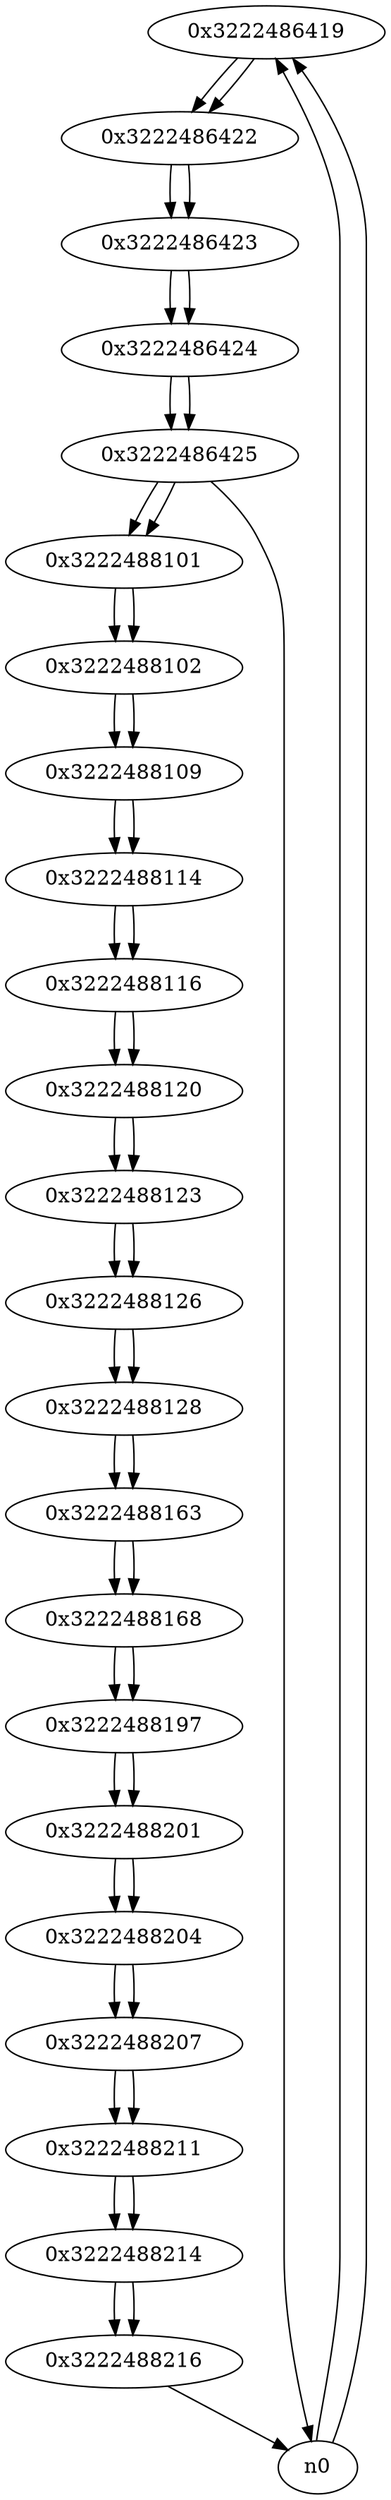 digraph G{
/* nodes */
  n1 [label="0x3222486419"]
  n2 [label="0x3222486422"]
  n3 [label="0x3222486423"]
  n4 [label="0x3222486424"]
  n5 [label="0x3222486425"]
  n6 [label="0x3222488101"]
  n7 [label="0x3222488102"]
  n8 [label="0x3222488109"]
  n9 [label="0x3222488114"]
  n10 [label="0x3222488116"]
  n11 [label="0x3222488120"]
  n12 [label="0x3222488123"]
  n13 [label="0x3222488126"]
  n14 [label="0x3222488128"]
  n15 [label="0x3222488163"]
  n16 [label="0x3222488168"]
  n17 [label="0x3222488197"]
  n18 [label="0x3222488201"]
  n19 [label="0x3222488204"]
  n20 [label="0x3222488207"]
  n21 [label="0x3222488211"]
  n22 [label="0x3222488214"]
  n23 [label="0x3222488216"]
/* edges */
n1 -> n2;
n0 -> n1;
n0 -> n1;
n2 -> n3;
n1 -> n2;
n3 -> n4;
n2 -> n3;
n4 -> n5;
n3 -> n4;
n5 -> n6;
n5 -> n0;
n4 -> n5;
n6 -> n7;
n5 -> n6;
n7 -> n8;
n6 -> n7;
n8 -> n9;
n7 -> n8;
n9 -> n10;
n8 -> n9;
n10 -> n11;
n9 -> n10;
n11 -> n12;
n10 -> n11;
n12 -> n13;
n11 -> n12;
n13 -> n14;
n12 -> n13;
n14 -> n15;
n13 -> n14;
n15 -> n16;
n14 -> n15;
n16 -> n17;
n15 -> n16;
n17 -> n18;
n16 -> n17;
n18 -> n19;
n17 -> n18;
n19 -> n20;
n18 -> n19;
n20 -> n21;
n19 -> n20;
n21 -> n22;
n20 -> n21;
n22 -> n23;
n21 -> n22;
n23 -> n0;
n22 -> n23;
}
